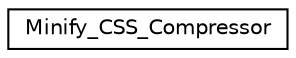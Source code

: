 digraph "Graphical Class Hierarchy"
{
  edge [fontname="Helvetica",fontsize="10",labelfontname="Helvetica",labelfontsize="10"];
  node [fontname="Helvetica",fontsize="10",shape=record];
  rankdir="LR";
  Node1 [label="Minify_CSS_Compressor",height=0.2,width=0.4,color="black", fillcolor="white", style="filled",URL="$class_minify___c_s_s___compressor.html"];
}
